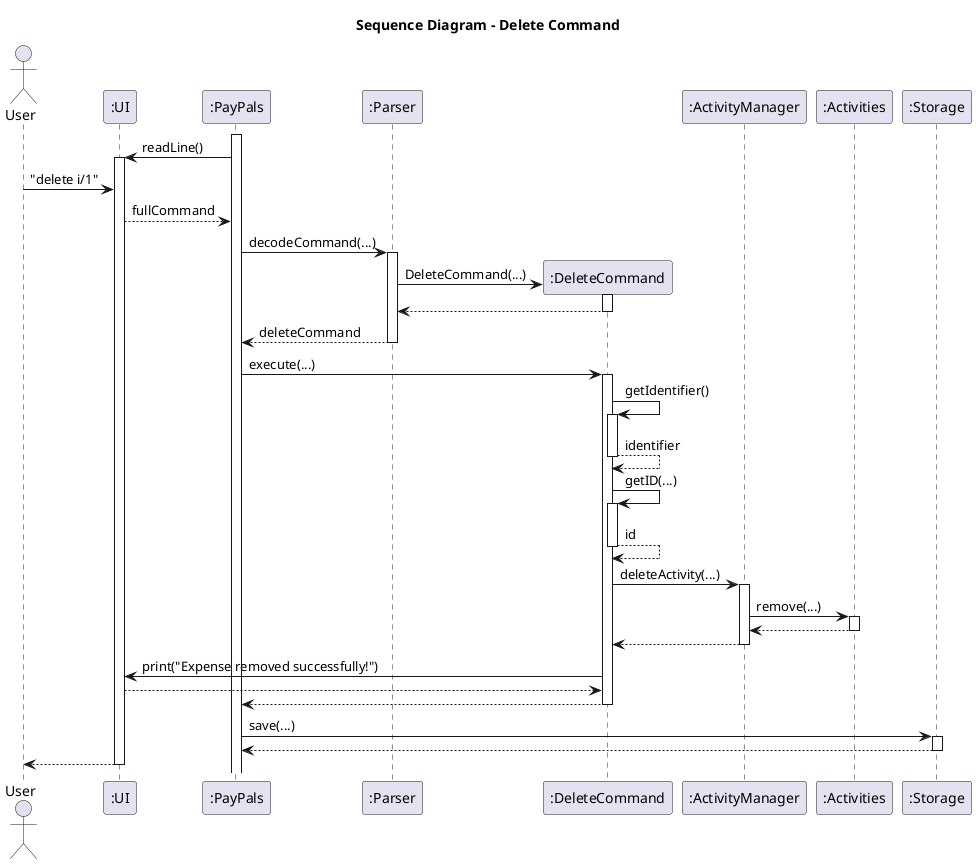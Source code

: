 @startuml
'https://plantuml.com/sequence-diagram
title Sequence Diagram - Delete Command

actor User
participant ":UI" as UI
participant ":PayPals" as PP
participant ":Parser" as PA
participant ":DeleteCommand" as DC
participant ":ActivityManager" as AM
participant ":Activities" as AC
participant ":Storage" as SR



activate PP
PP -> UI : readLine()
activate UI
User -> UI : "delete i/1"
UI --> PP : fullCommand

PP -> PA : decodeCommand(...)
activate PA
create DC
PA -> DC : DeleteCommand(...)
activate DC
DC --> PA :
deactivate DC
PP <-- PA : deleteCommand
deactivate PA
PP -> DC : execute(...)
activate DC
DC -> DC : getIdentifier()
activate DC
DC --> DC : identifier
deactivate DC
DC -> DC : getID(...)
activate DC
DC --> DC : id
deactivate DC
DC -> AM : deleteActivity(...)
activate AM
AM -> AC : remove(...)
activate AC
AC --> AM
deactivate AC
AM --> DC
deactivate AM

DC -> UI : print("Expense removed successfully!")
UI --> DC
PP <-- DC
deactivate DC

PP -> SR : save(...)
activate SR
SR --> PP
deactivate SR
UI --> User
deactivate UI
@enduml
